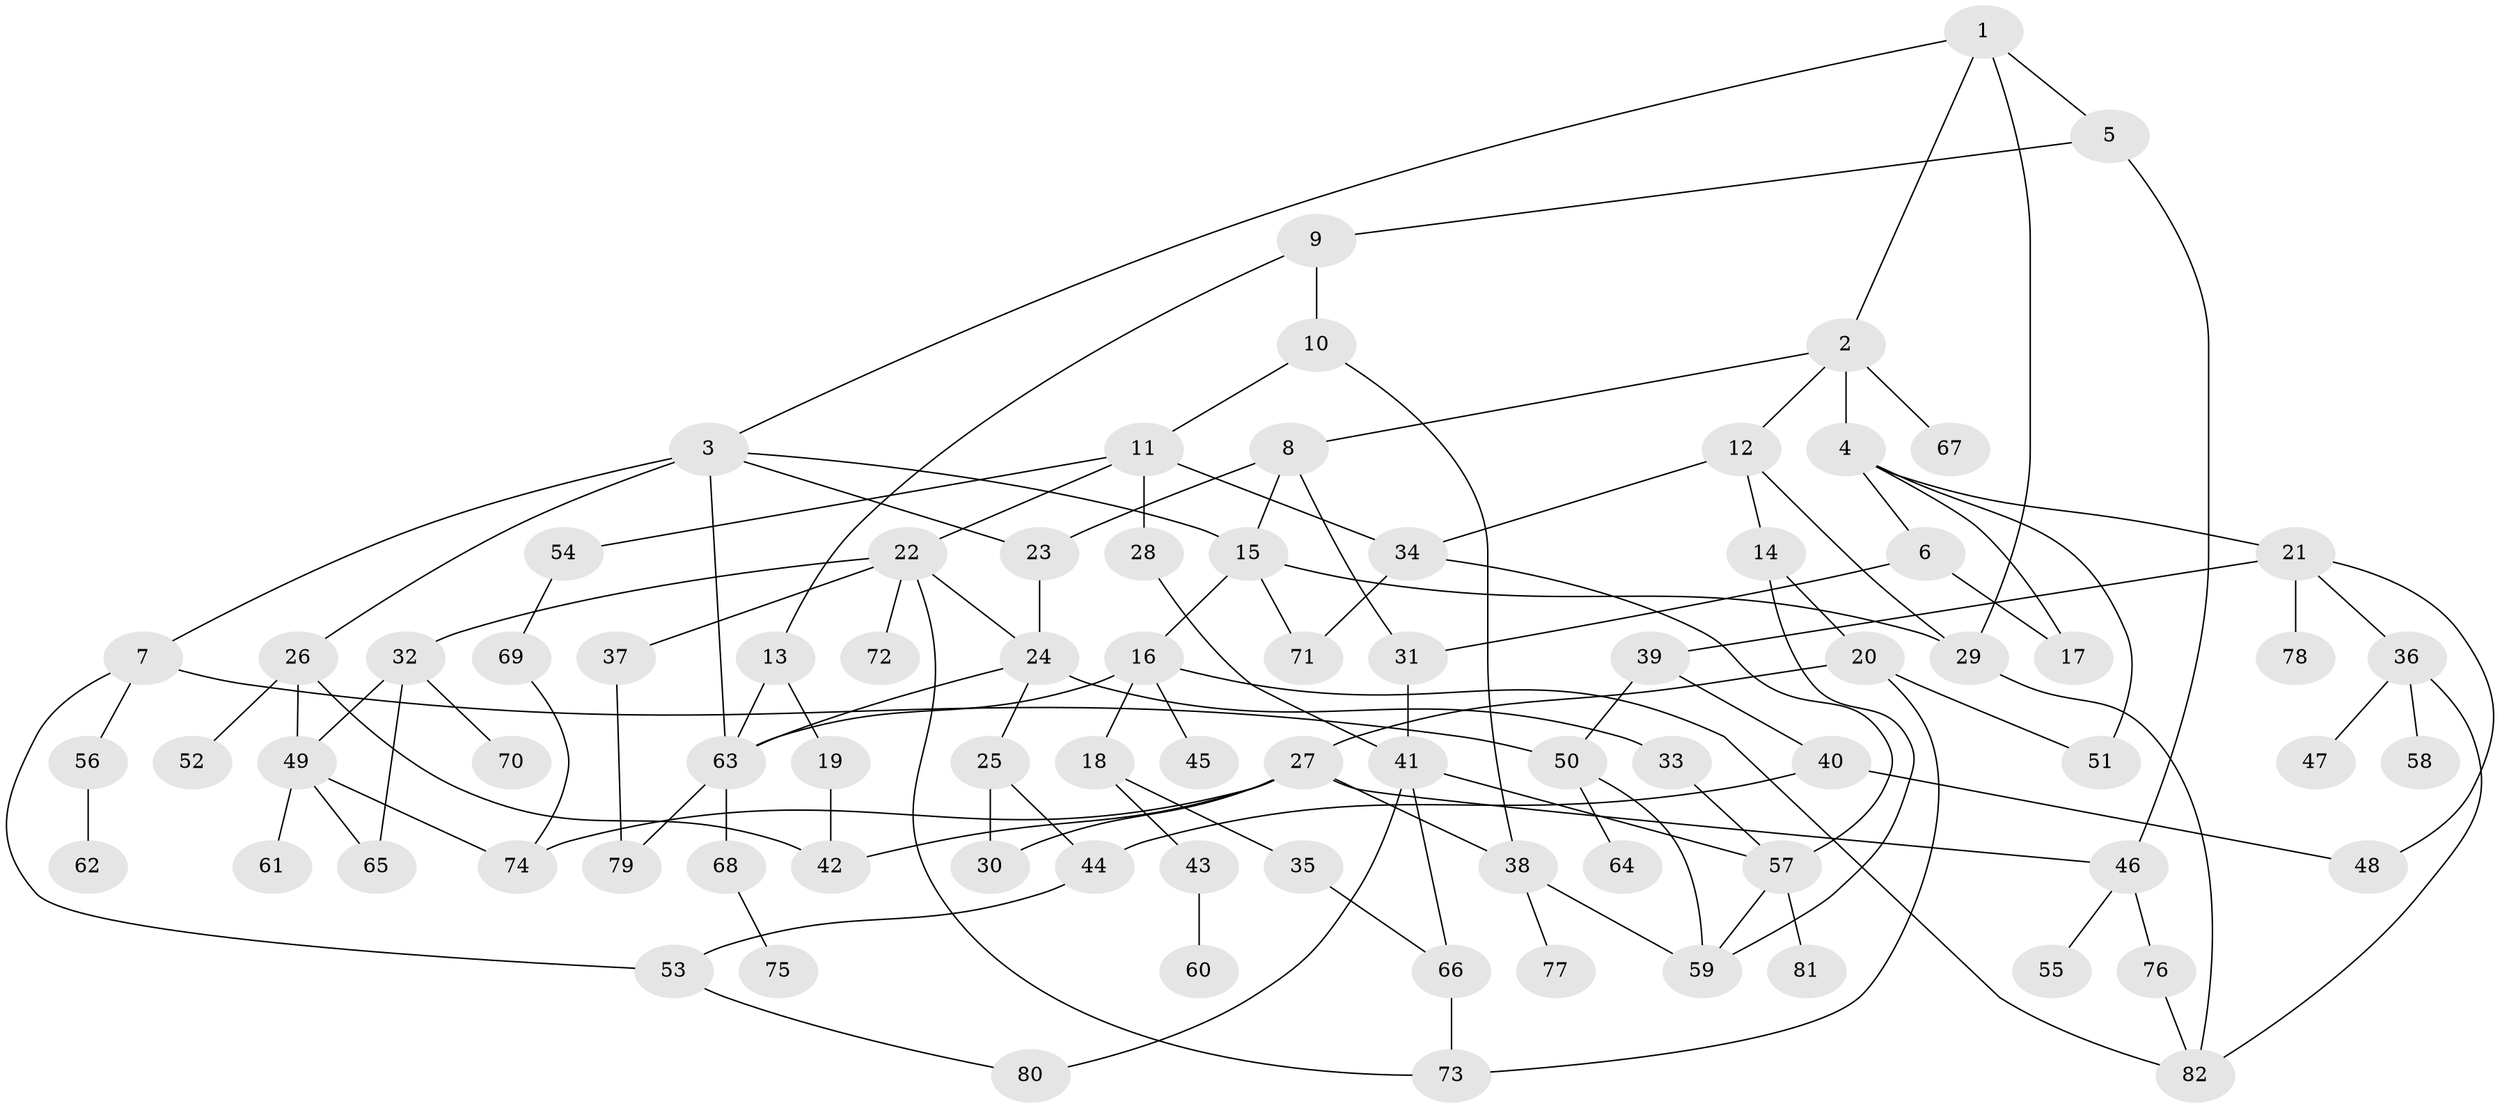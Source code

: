 // Generated by graph-tools (version 1.1) at 2025/25/03/09/25 03:25:31]
// undirected, 82 vertices, 121 edges
graph export_dot {
graph [start="1"]
  node [color=gray90,style=filled];
  1;
  2;
  3;
  4;
  5;
  6;
  7;
  8;
  9;
  10;
  11;
  12;
  13;
  14;
  15;
  16;
  17;
  18;
  19;
  20;
  21;
  22;
  23;
  24;
  25;
  26;
  27;
  28;
  29;
  30;
  31;
  32;
  33;
  34;
  35;
  36;
  37;
  38;
  39;
  40;
  41;
  42;
  43;
  44;
  45;
  46;
  47;
  48;
  49;
  50;
  51;
  52;
  53;
  54;
  55;
  56;
  57;
  58;
  59;
  60;
  61;
  62;
  63;
  64;
  65;
  66;
  67;
  68;
  69;
  70;
  71;
  72;
  73;
  74;
  75;
  76;
  77;
  78;
  79;
  80;
  81;
  82;
  1 -- 2;
  1 -- 3;
  1 -- 5;
  1 -- 29;
  2 -- 4;
  2 -- 8;
  2 -- 12;
  2 -- 67;
  3 -- 7;
  3 -- 15;
  3 -- 23;
  3 -- 26;
  3 -- 63;
  4 -- 6;
  4 -- 21;
  4 -- 17;
  4 -- 51;
  5 -- 9;
  5 -- 46;
  6 -- 17;
  6 -- 31;
  7 -- 56;
  7 -- 53;
  7 -- 50;
  8 -- 31;
  8 -- 15;
  8 -- 23;
  9 -- 10;
  9 -- 13;
  10 -- 11;
  10 -- 38;
  11 -- 22;
  11 -- 28;
  11 -- 54;
  11 -- 34;
  12 -- 14;
  12 -- 34;
  12 -- 29;
  13 -- 19;
  13 -- 63;
  14 -- 20;
  14 -- 59;
  15 -- 16;
  15 -- 29;
  15 -- 71;
  16 -- 18;
  16 -- 45;
  16 -- 63;
  16 -- 82;
  18 -- 35;
  18 -- 43;
  19 -- 42;
  20 -- 27;
  20 -- 51;
  20 -- 73;
  21 -- 36;
  21 -- 39;
  21 -- 78;
  21 -- 48;
  22 -- 24;
  22 -- 32;
  22 -- 37;
  22 -- 72;
  22 -- 73;
  23 -- 24;
  24 -- 25;
  24 -- 33;
  24 -- 63;
  25 -- 30;
  25 -- 44;
  26 -- 42;
  26 -- 52;
  26 -- 49;
  27 -- 38;
  27 -- 74;
  27 -- 30;
  27 -- 46;
  27 -- 42;
  28 -- 41;
  29 -- 82;
  31 -- 41;
  32 -- 49;
  32 -- 65;
  32 -- 70;
  33 -- 57;
  34 -- 71;
  34 -- 57;
  35 -- 66;
  36 -- 47;
  36 -- 58;
  36 -- 82;
  37 -- 79;
  38 -- 77;
  38 -- 59;
  39 -- 40;
  39 -- 50;
  40 -- 48;
  40 -- 44;
  41 -- 57;
  41 -- 80;
  41 -- 66;
  43 -- 60;
  44 -- 53;
  46 -- 55;
  46 -- 76;
  49 -- 61;
  49 -- 74;
  49 -- 65;
  50 -- 64;
  50 -- 59;
  53 -- 80;
  54 -- 69;
  56 -- 62;
  57 -- 59;
  57 -- 81;
  63 -- 68;
  63 -- 79;
  66 -- 73;
  68 -- 75;
  69 -- 74;
  76 -- 82;
}
